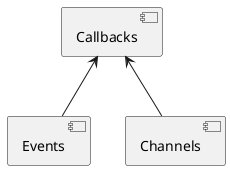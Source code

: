 @startuml Test
component "Callbacks" as callbacks
component "Events" as events
component "Channels" as channels

events -up-> callbacks
channels -up-> callbacks
@enduml